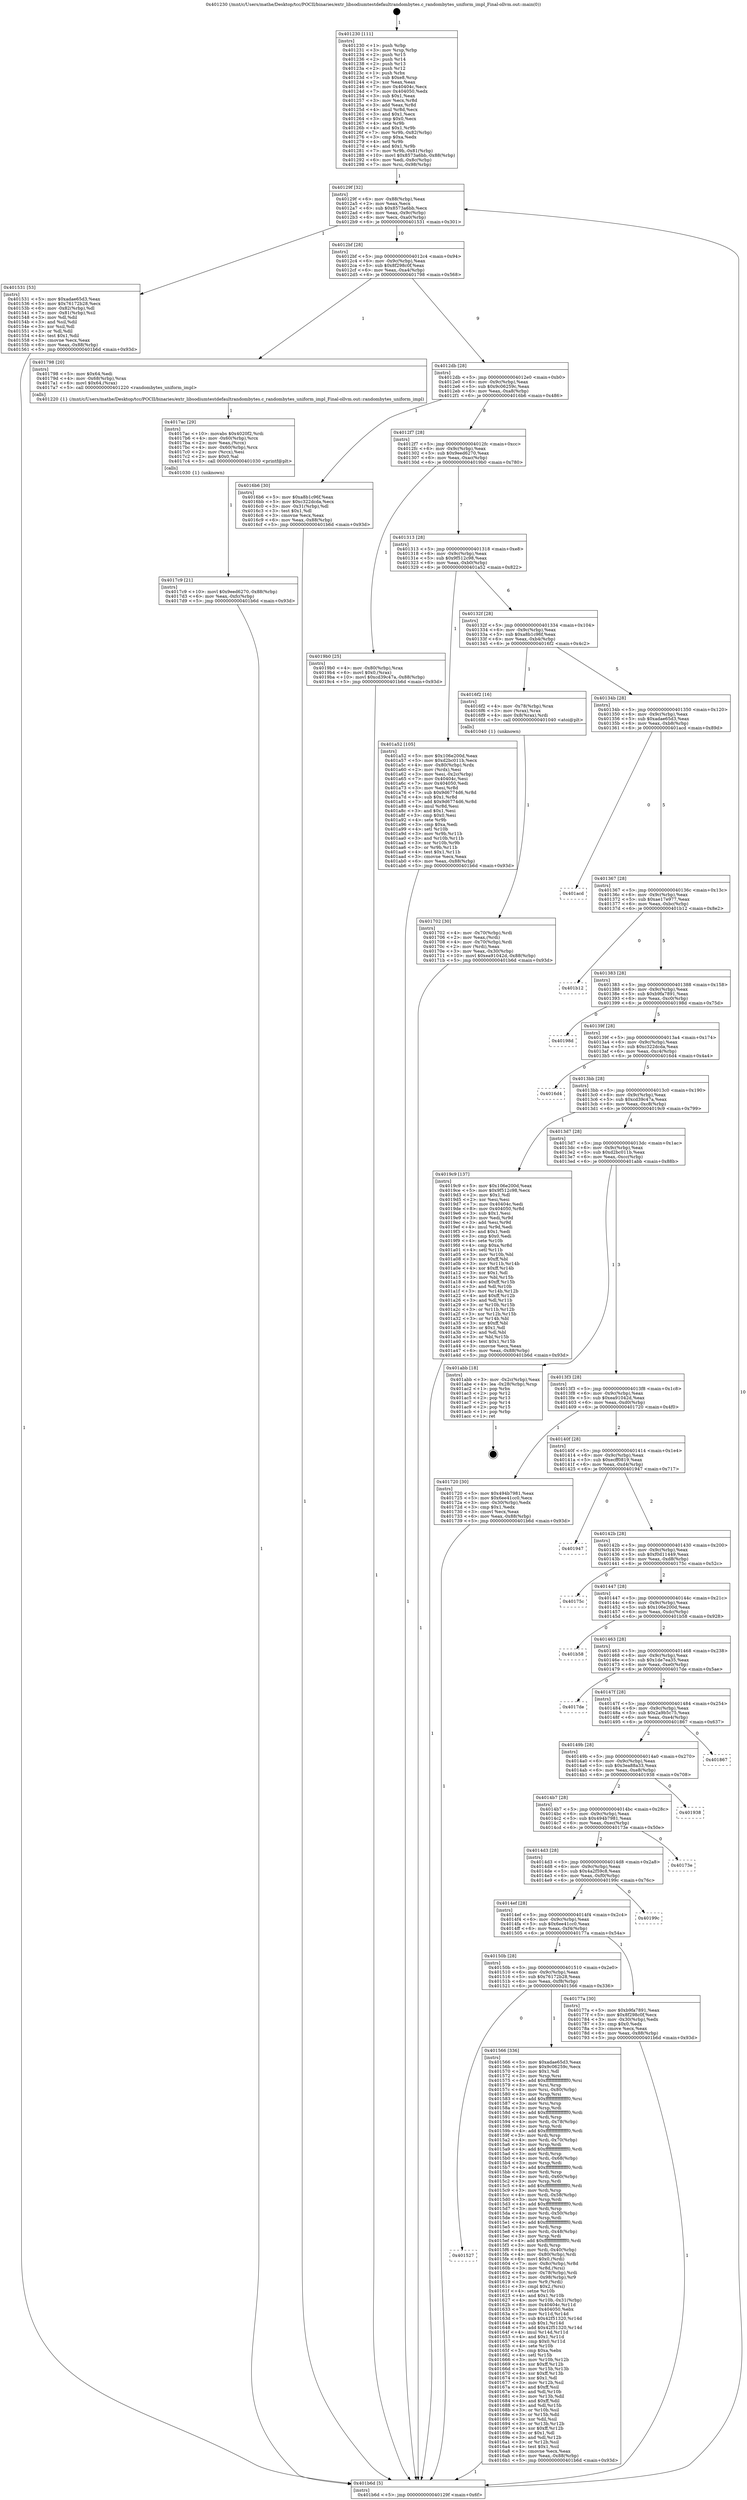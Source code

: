 digraph "0x401230" {
  label = "0x401230 (/mnt/c/Users/mathe/Desktop/tcc/POCII/binaries/extr_libsodiumtestdefaultrandombytes.c_randombytes_uniform_impl_Final-ollvm.out::main(0))"
  labelloc = "t"
  node[shape=record]

  Entry [label="",width=0.3,height=0.3,shape=circle,fillcolor=black,style=filled]
  "0x40129f" [label="{
     0x40129f [32]\l
     | [instrs]\l
     &nbsp;&nbsp;0x40129f \<+6\>: mov -0x88(%rbp),%eax\l
     &nbsp;&nbsp;0x4012a5 \<+2\>: mov %eax,%ecx\l
     &nbsp;&nbsp;0x4012a7 \<+6\>: sub $0x8573a6bb,%ecx\l
     &nbsp;&nbsp;0x4012ad \<+6\>: mov %eax,-0x9c(%rbp)\l
     &nbsp;&nbsp;0x4012b3 \<+6\>: mov %ecx,-0xa0(%rbp)\l
     &nbsp;&nbsp;0x4012b9 \<+6\>: je 0000000000401531 \<main+0x301\>\l
  }"]
  "0x401531" [label="{
     0x401531 [53]\l
     | [instrs]\l
     &nbsp;&nbsp;0x401531 \<+5\>: mov $0xadae65d3,%eax\l
     &nbsp;&nbsp;0x401536 \<+5\>: mov $0x76172b28,%ecx\l
     &nbsp;&nbsp;0x40153b \<+6\>: mov -0x82(%rbp),%dl\l
     &nbsp;&nbsp;0x401541 \<+7\>: mov -0x81(%rbp),%sil\l
     &nbsp;&nbsp;0x401548 \<+3\>: mov %dl,%dil\l
     &nbsp;&nbsp;0x40154b \<+3\>: and %sil,%dil\l
     &nbsp;&nbsp;0x40154e \<+3\>: xor %sil,%dl\l
     &nbsp;&nbsp;0x401551 \<+3\>: or %dl,%dil\l
     &nbsp;&nbsp;0x401554 \<+4\>: test $0x1,%dil\l
     &nbsp;&nbsp;0x401558 \<+3\>: cmovne %ecx,%eax\l
     &nbsp;&nbsp;0x40155b \<+6\>: mov %eax,-0x88(%rbp)\l
     &nbsp;&nbsp;0x401561 \<+5\>: jmp 0000000000401b6d \<main+0x93d\>\l
  }"]
  "0x4012bf" [label="{
     0x4012bf [28]\l
     | [instrs]\l
     &nbsp;&nbsp;0x4012bf \<+5\>: jmp 00000000004012c4 \<main+0x94\>\l
     &nbsp;&nbsp;0x4012c4 \<+6\>: mov -0x9c(%rbp),%eax\l
     &nbsp;&nbsp;0x4012ca \<+5\>: sub $0x8f298c0f,%eax\l
     &nbsp;&nbsp;0x4012cf \<+6\>: mov %eax,-0xa4(%rbp)\l
     &nbsp;&nbsp;0x4012d5 \<+6\>: je 0000000000401798 \<main+0x568\>\l
  }"]
  "0x401b6d" [label="{
     0x401b6d [5]\l
     | [instrs]\l
     &nbsp;&nbsp;0x401b6d \<+5\>: jmp 000000000040129f \<main+0x6f\>\l
  }"]
  "0x401230" [label="{
     0x401230 [111]\l
     | [instrs]\l
     &nbsp;&nbsp;0x401230 \<+1\>: push %rbp\l
     &nbsp;&nbsp;0x401231 \<+3\>: mov %rsp,%rbp\l
     &nbsp;&nbsp;0x401234 \<+2\>: push %r15\l
     &nbsp;&nbsp;0x401236 \<+2\>: push %r14\l
     &nbsp;&nbsp;0x401238 \<+2\>: push %r13\l
     &nbsp;&nbsp;0x40123a \<+2\>: push %r12\l
     &nbsp;&nbsp;0x40123c \<+1\>: push %rbx\l
     &nbsp;&nbsp;0x40123d \<+7\>: sub $0xe8,%rsp\l
     &nbsp;&nbsp;0x401244 \<+2\>: xor %eax,%eax\l
     &nbsp;&nbsp;0x401246 \<+7\>: mov 0x40404c,%ecx\l
     &nbsp;&nbsp;0x40124d \<+7\>: mov 0x404050,%edx\l
     &nbsp;&nbsp;0x401254 \<+3\>: sub $0x1,%eax\l
     &nbsp;&nbsp;0x401257 \<+3\>: mov %ecx,%r8d\l
     &nbsp;&nbsp;0x40125a \<+3\>: add %eax,%r8d\l
     &nbsp;&nbsp;0x40125d \<+4\>: imul %r8d,%ecx\l
     &nbsp;&nbsp;0x401261 \<+3\>: and $0x1,%ecx\l
     &nbsp;&nbsp;0x401264 \<+3\>: cmp $0x0,%ecx\l
     &nbsp;&nbsp;0x401267 \<+4\>: sete %r9b\l
     &nbsp;&nbsp;0x40126b \<+4\>: and $0x1,%r9b\l
     &nbsp;&nbsp;0x40126f \<+7\>: mov %r9b,-0x82(%rbp)\l
     &nbsp;&nbsp;0x401276 \<+3\>: cmp $0xa,%edx\l
     &nbsp;&nbsp;0x401279 \<+4\>: setl %r9b\l
     &nbsp;&nbsp;0x40127d \<+4\>: and $0x1,%r9b\l
     &nbsp;&nbsp;0x401281 \<+7\>: mov %r9b,-0x81(%rbp)\l
     &nbsp;&nbsp;0x401288 \<+10\>: movl $0x8573a6bb,-0x88(%rbp)\l
     &nbsp;&nbsp;0x401292 \<+6\>: mov %edi,-0x8c(%rbp)\l
     &nbsp;&nbsp;0x401298 \<+7\>: mov %rsi,-0x98(%rbp)\l
  }"]
  Exit [label="",width=0.3,height=0.3,shape=circle,fillcolor=black,style=filled,peripheries=2]
  "0x401798" [label="{
     0x401798 [20]\l
     | [instrs]\l
     &nbsp;&nbsp;0x401798 \<+5\>: mov $0x64,%edi\l
     &nbsp;&nbsp;0x40179d \<+4\>: mov -0x68(%rbp),%rax\l
     &nbsp;&nbsp;0x4017a1 \<+6\>: movl $0x64,(%rax)\l
     &nbsp;&nbsp;0x4017a7 \<+5\>: call 0000000000401220 \<randombytes_uniform_impl\>\l
     | [calls]\l
     &nbsp;&nbsp;0x401220 \{1\} (/mnt/c/Users/mathe/Desktop/tcc/POCII/binaries/extr_libsodiumtestdefaultrandombytes.c_randombytes_uniform_impl_Final-ollvm.out::randombytes_uniform_impl)\l
  }"]
  "0x4012db" [label="{
     0x4012db [28]\l
     | [instrs]\l
     &nbsp;&nbsp;0x4012db \<+5\>: jmp 00000000004012e0 \<main+0xb0\>\l
     &nbsp;&nbsp;0x4012e0 \<+6\>: mov -0x9c(%rbp),%eax\l
     &nbsp;&nbsp;0x4012e6 \<+5\>: sub $0x9c06259c,%eax\l
     &nbsp;&nbsp;0x4012eb \<+6\>: mov %eax,-0xa8(%rbp)\l
     &nbsp;&nbsp;0x4012f1 \<+6\>: je 00000000004016b6 \<main+0x486\>\l
  }"]
  "0x4017c9" [label="{
     0x4017c9 [21]\l
     | [instrs]\l
     &nbsp;&nbsp;0x4017c9 \<+10\>: movl $0x9eed6270,-0x88(%rbp)\l
     &nbsp;&nbsp;0x4017d3 \<+6\>: mov %eax,-0xfc(%rbp)\l
     &nbsp;&nbsp;0x4017d9 \<+5\>: jmp 0000000000401b6d \<main+0x93d\>\l
  }"]
  "0x4016b6" [label="{
     0x4016b6 [30]\l
     | [instrs]\l
     &nbsp;&nbsp;0x4016b6 \<+5\>: mov $0xa8b1c96f,%eax\l
     &nbsp;&nbsp;0x4016bb \<+5\>: mov $0xc322dcda,%ecx\l
     &nbsp;&nbsp;0x4016c0 \<+3\>: mov -0x31(%rbp),%dl\l
     &nbsp;&nbsp;0x4016c3 \<+3\>: test $0x1,%dl\l
     &nbsp;&nbsp;0x4016c6 \<+3\>: cmovne %ecx,%eax\l
     &nbsp;&nbsp;0x4016c9 \<+6\>: mov %eax,-0x88(%rbp)\l
     &nbsp;&nbsp;0x4016cf \<+5\>: jmp 0000000000401b6d \<main+0x93d\>\l
  }"]
  "0x4012f7" [label="{
     0x4012f7 [28]\l
     | [instrs]\l
     &nbsp;&nbsp;0x4012f7 \<+5\>: jmp 00000000004012fc \<main+0xcc\>\l
     &nbsp;&nbsp;0x4012fc \<+6\>: mov -0x9c(%rbp),%eax\l
     &nbsp;&nbsp;0x401302 \<+5\>: sub $0x9eed6270,%eax\l
     &nbsp;&nbsp;0x401307 \<+6\>: mov %eax,-0xac(%rbp)\l
     &nbsp;&nbsp;0x40130d \<+6\>: je 00000000004019b0 \<main+0x780\>\l
  }"]
  "0x4017ac" [label="{
     0x4017ac [29]\l
     | [instrs]\l
     &nbsp;&nbsp;0x4017ac \<+10\>: movabs $0x4020f2,%rdi\l
     &nbsp;&nbsp;0x4017b6 \<+4\>: mov -0x60(%rbp),%rcx\l
     &nbsp;&nbsp;0x4017ba \<+2\>: mov %eax,(%rcx)\l
     &nbsp;&nbsp;0x4017bc \<+4\>: mov -0x60(%rbp),%rcx\l
     &nbsp;&nbsp;0x4017c0 \<+2\>: mov (%rcx),%esi\l
     &nbsp;&nbsp;0x4017c2 \<+2\>: mov $0x0,%al\l
     &nbsp;&nbsp;0x4017c4 \<+5\>: call 0000000000401030 \<printf@plt\>\l
     | [calls]\l
     &nbsp;&nbsp;0x401030 \{1\} (unknown)\l
  }"]
  "0x4019b0" [label="{
     0x4019b0 [25]\l
     | [instrs]\l
     &nbsp;&nbsp;0x4019b0 \<+4\>: mov -0x80(%rbp),%rax\l
     &nbsp;&nbsp;0x4019b4 \<+6\>: movl $0x0,(%rax)\l
     &nbsp;&nbsp;0x4019ba \<+10\>: movl $0xcd39c47a,-0x88(%rbp)\l
     &nbsp;&nbsp;0x4019c4 \<+5\>: jmp 0000000000401b6d \<main+0x93d\>\l
  }"]
  "0x401313" [label="{
     0x401313 [28]\l
     | [instrs]\l
     &nbsp;&nbsp;0x401313 \<+5\>: jmp 0000000000401318 \<main+0xe8\>\l
     &nbsp;&nbsp;0x401318 \<+6\>: mov -0x9c(%rbp),%eax\l
     &nbsp;&nbsp;0x40131e \<+5\>: sub $0x9f512c98,%eax\l
     &nbsp;&nbsp;0x401323 \<+6\>: mov %eax,-0xb0(%rbp)\l
     &nbsp;&nbsp;0x401329 \<+6\>: je 0000000000401a52 \<main+0x822\>\l
  }"]
  "0x401702" [label="{
     0x401702 [30]\l
     | [instrs]\l
     &nbsp;&nbsp;0x401702 \<+4\>: mov -0x70(%rbp),%rdi\l
     &nbsp;&nbsp;0x401706 \<+2\>: mov %eax,(%rdi)\l
     &nbsp;&nbsp;0x401708 \<+4\>: mov -0x70(%rbp),%rdi\l
     &nbsp;&nbsp;0x40170c \<+2\>: mov (%rdi),%eax\l
     &nbsp;&nbsp;0x40170e \<+3\>: mov %eax,-0x30(%rbp)\l
     &nbsp;&nbsp;0x401711 \<+10\>: movl $0xea91042d,-0x88(%rbp)\l
     &nbsp;&nbsp;0x40171b \<+5\>: jmp 0000000000401b6d \<main+0x93d\>\l
  }"]
  "0x401a52" [label="{
     0x401a52 [105]\l
     | [instrs]\l
     &nbsp;&nbsp;0x401a52 \<+5\>: mov $0x106e200d,%eax\l
     &nbsp;&nbsp;0x401a57 \<+5\>: mov $0xd2bc011b,%ecx\l
     &nbsp;&nbsp;0x401a5c \<+4\>: mov -0x80(%rbp),%rdx\l
     &nbsp;&nbsp;0x401a60 \<+2\>: mov (%rdx),%esi\l
     &nbsp;&nbsp;0x401a62 \<+3\>: mov %esi,-0x2c(%rbp)\l
     &nbsp;&nbsp;0x401a65 \<+7\>: mov 0x40404c,%esi\l
     &nbsp;&nbsp;0x401a6c \<+7\>: mov 0x404050,%edi\l
     &nbsp;&nbsp;0x401a73 \<+3\>: mov %esi,%r8d\l
     &nbsp;&nbsp;0x401a76 \<+7\>: sub $0x9d6774d6,%r8d\l
     &nbsp;&nbsp;0x401a7d \<+4\>: sub $0x1,%r8d\l
     &nbsp;&nbsp;0x401a81 \<+7\>: add $0x9d6774d6,%r8d\l
     &nbsp;&nbsp;0x401a88 \<+4\>: imul %r8d,%esi\l
     &nbsp;&nbsp;0x401a8c \<+3\>: and $0x1,%esi\l
     &nbsp;&nbsp;0x401a8f \<+3\>: cmp $0x0,%esi\l
     &nbsp;&nbsp;0x401a92 \<+4\>: sete %r9b\l
     &nbsp;&nbsp;0x401a96 \<+3\>: cmp $0xa,%edi\l
     &nbsp;&nbsp;0x401a99 \<+4\>: setl %r10b\l
     &nbsp;&nbsp;0x401a9d \<+3\>: mov %r9b,%r11b\l
     &nbsp;&nbsp;0x401aa0 \<+3\>: and %r10b,%r11b\l
     &nbsp;&nbsp;0x401aa3 \<+3\>: xor %r10b,%r9b\l
     &nbsp;&nbsp;0x401aa6 \<+3\>: or %r9b,%r11b\l
     &nbsp;&nbsp;0x401aa9 \<+4\>: test $0x1,%r11b\l
     &nbsp;&nbsp;0x401aad \<+3\>: cmovne %ecx,%eax\l
     &nbsp;&nbsp;0x401ab0 \<+6\>: mov %eax,-0x88(%rbp)\l
     &nbsp;&nbsp;0x401ab6 \<+5\>: jmp 0000000000401b6d \<main+0x93d\>\l
  }"]
  "0x40132f" [label="{
     0x40132f [28]\l
     | [instrs]\l
     &nbsp;&nbsp;0x40132f \<+5\>: jmp 0000000000401334 \<main+0x104\>\l
     &nbsp;&nbsp;0x401334 \<+6\>: mov -0x9c(%rbp),%eax\l
     &nbsp;&nbsp;0x40133a \<+5\>: sub $0xa8b1c96f,%eax\l
     &nbsp;&nbsp;0x40133f \<+6\>: mov %eax,-0xb4(%rbp)\l
     &nbsp;&nbsp;0x401345 \<+6\>: je 00000000004016f2 \<main+0x4c2\>\l
  }"]
  "0x401527" [label="{
     0x401527\l
  }", style=dashed]
  "0x4016f2" [label="{
     0x4016f2 [16]\l
     | [instrs]\l
     &nbsp;&nbsp;0x4016f2 \<+4\>: mov -0x78(%rbp),%rax\l
     &nbsp;&nbsp;0x4016f6 \<+3\>: mov (%rax),%rax\l
     &nbsp;&nbsp;0x4016f9 \<+4\>: mov 0x8(%rax),%rdi\l
     &nbsp;&nbsp;0x4016fd \<+5\>: call 0000000000401040 \<atoi@plt\>\l
     | [calls]\l
     &nbsp;&nbsp;0x401040 \{1\} (unknown)\l
  }"]
  "0x40134b" [label="{
     0x40134b [28]\l
     | [instrs]\l
     &nbsp;&nbsp;0x40134b \<+5\>: jmp 0000000000401350 \<main+0x120\>\l
     &nbsp;&nbsp;0x401350 \<+6\>: mov -0x9c(%rbp),%eax\l
     &nbsp;&nbsp;0x401356 \<+5\>: sub $0xadae65d3,%eax\l
     &nbsp;&nbsp;0x40135b \<+6\>: mov %eax,-0xb8(%rbp)\l
     &nbsp;&nbsp;0x401361 \<+6\>: je 0000000000401acd \<main+0x89d\>\l
  }"]
  "0x401566" [label="{
     0x401566 [336]\l
     | [instrs]\l
     &nbsp;&nbsp;0x401566 \<+5\>: mov $0xadae65d3,%eax\l
     &nbsp;&nbsp;0x40156b \<+5\>: mov $0x9c06259c,%ecx\l
     &nbsp;&nbsp;0x401570 \<+2\>: mov $0x1,%dl\l
     &nbsp;&nbsp;0x401572 \<+3\>: mov %rsp,%rsi\l
     &nbsp;&nbsp;0x401575 \<+4\>: add $0xfffffffffffffff0,%rsi\l
     &nbsp;&nbsp;0x401579 \<+3\>: mov %rsi,%rsp\l
     &nbsp;&nbsp;0x40157c \<+4\>: mov %rsi,-0x80(%rbp)\l
     &nbsp;&nbsp;0x401580 \<+3\>: mov %rsp,%rsi\l
     &nbsp;&nbsp;0x401583 \<+4\>: add $0xfffffffffffffff0,%rsi\l
     &nbsp;&nbsp;0x401587 \<+3\>: mov %rsi,%rsp\l
     &nbsp;&nbsp;0x40158a \<+3\>: mov %rsp,%rdi\l
     &nbsp;&nbsp;0x40158d \<+4\>: add $0xfffffffffffffff0,%rdi\l
     &nbsp;&nbsp;0x401591 \<+3\>: mov %rdi,%rsp\l
     &nbsp;&nbsp;0x401594 \<+4\>: mov %rdi,-0x78(%rbp)\l
     &nbsp;&nbsp;0x401598 \<+3\>: mov %rsp,%rdi\l
     &nbsp;&nbsp;0x40159b \<+4\>: add $0xfffffffffffffff0,%rdi\l
     &nbsp;&nbsp;0x40159f \<+3\>: mov %rdi,%rsp\l
     &nbsp;&nbsp;0x4015a2 \<+4\>: mov %rdi,-0x70(%rbp)\l
     &nbsp;&nbsp;0x4015a6 \<+3\>: mov %rsp,%rdi\l
     &nbsp;&nbsp;0x4015a9 \<+4\>: add $0xfffffffffffffff0,%rdi\l
     &nbsp;&nbsp;0x4015ad \<+3\>: mov %rdi,%rsp\l
     &nbsp;&nbsp;0x4015b0 \<+4\>: mov %rdi,-0x68(%rbp)\l
     &nbsp;&nbsp;0x4015b4 \<+3\>: mov %rsp,%rdi\l
     &nbsp;&nbsp;0x4015b7 \<+4\>: add $0xfffffffffffffff0,%rdi\l
     &nbsp;&nbsp;0x4015bb \<+3\>: mov %rdi,%rsp\l
     &nbsp;&nbsp;0x4015be \<+4\>: mov %rdi,-0x60(%rbp)\l
     &nbsp;&nbsp;0x4015c2 \<+3\>: mov %rsp,%rdi\l
     &nbsp;&nbsp;0x4015c5 \<+4\>: add $0xfffffffffffffff0,%rdi\l
     &nbsp;&nbsp;0x4015c9 \<+3\>: mov %rdi,%rsp\l
     &nbsp;&nbsp;0x4015cc \<+4\>: mov %rdi,-0x58(%rbp)\l
     &nbsp;&nbsp;0x4015d0 \<+3\>: mov %rsp,%rdi\l
     &nbsp;&nbsp;0x4015d3 \<+4\>: add $0xfffffffffffffff0,%rdi\l
     &nbsp;&nbsp;0x4015d7 \<+3\>: mov %rdi,%rsp\l
     &nbsp;&nbsp;0x4015da \<+4\>: mov %rdi,-0x50(%rbp)\l
     &nbsp;&nbsp;0x4015de \<+3\>: mov %rsp,%rdi\l
     &nbsp;&nbsp;0x4015e1 \<+4\>: add $0xfffffffffffffff0,%rdi\l
     &nbsp;&nbsp;0x4015e5 \<+3\>: mov %rdi,%rsp\l
     &nbsp;&nbsp;0x4015e8 \<+4\>: mov %rdi,-0x48(%rbp)\l
     &nbsp;&nbsp;0x4015ec \<+3\>: mov %rsp,%rdi\l
     &nbsp;&nbsp;0x4015ef \<+4\>: add $0xfffffffffffffff0,%rdi\l
     &nbsp;&nbsp;0x4015f3 \<+3\>: mov %rdi,%rsp\l
     &nbsp;&nbsp;0x4015f6 \<+4\>: mov %rdi,-0x40(%rbp)\l
     &nbsp;&nbsp;0x4015fa \<+4\>: mov -0x80(%rbp),%rdi\l
     &nbsp;&nbsp;0x4015fe \<+6\>: movl $0x0,(%rdi)\l
     &nbsp;&nbsp;0x401604 \<+7\>: mov -0x8c(%rbp),%r8d\l
     &nbsp;&nbsp;0x40160b \<+3\>: mov %r8d,(%rsi)\l
     &nbsp;&nbsp;0x40160e \<+4\>: mov -0x78(%rbp),%rdi\l
     &nbsp;&nbsp;0x401612 \<+7\>: mov -0x98(%rbp),%r9\l
     &nbsp;&nbsp;0x401619 \<+3\>: mov %r9,(%rdi)\l
     &nbsp;&nbsp;0x40161c \<+3\>: cmpl $0x2,(%rsi)\l
     &nbsp;&nbsp;0x40161f \<+4\>: setne %r10b\l
     &nbsp;&nbsp;0x401623 \<+4\>: and $0x1,%r10b\l
     &nbsp;&nbsp;0x401627 \<+4\>: mov %r10b,-0x31(%rbp)\l
     &nbsp;&nbsp;0x40162b \<+8\>: mov 0x40404c,%r11d\l
     &nbsp;&nbsp;0x401633 \<+7\>: mov 0x404050,%ebx\l
     &nbsp;&nbsp;0x40163a \<+3\>: mov %r11d,%r14d\l
     &nbsp;&nbsp;0x40163d \<+7\>: sub $0x42f51320,%r14d\l
     &nbsp;&nbsp;0x401644 \<+4\>: sub $0x1,%r14d\l
     &nbsp;&nbsp;0x401648 \<+7\>: add $0x42f51320,%r14d\l
     &nbsp;&nbsp;0x40164f \<+4\>: imul %r14d,%r11d\l
     &nbsp;&nbsp;0x401653 \<+4\>: and $0x1,%r11d\l
     &nbsp;&nbsp;0x401657 \<+4\>: cmp $0x0,%r11d\l
     &nbsp;&nbsp;0x40165b \<+4\>: sete %r10b\l
     &nbsp;&nbsp;0x40165f \<+3\>: cmp $0xa,%ebx\l
     &nbsp;&nbsp;0x401662 \<+4\>: setl %r15b\l
     &nbsp;&nbsp;0x401666 \<+3\>: mov %r10b,%r12b\l
     &nbsp;&nbsp;0x401669 \<+4\>: xor $0xff,%r12b\l
     &nbsp;&nbsp;0x40166d \<+3\>: mov %r15b,%r13b\l
     &nbsp;&nbsp;0x401670 \<+4\>: xor $0xff,%r13b\l
     &nbsp;&nbsp;0x401674 \<+3\>: xor $0x1,%dl\l
     &nbsp;&nbsp;0x401677 \<+3\>: mov %r12b,%sil\l
     &nbsp;&nbsp;0x40167a \<+4\>: and $0xff,%sil\l
     &nbsp;&nbsp;0x40167e \<+3\>: and %dl,%r10b\l
     &nbsp;&nbsp;0x401681 \<+3\>: mov %r13b,%dil\l
     &nbsp;&nbsp;0x401684 \<+4\>: and $0xff,%dil\l
     &nbsp;&nbsp;0x401688 \<+3\>: and %dl,%r15b\l
     &nbsp;&nbsp;0x40168b \<+3\>: or %r10b,%sil\l
     &nbsp;&nbsp;0x40168e \<+3\>: or %r15b,%dil\l
     &nbsp;&nbsp;0x401691 \<+3\>: xor %dil,%sil\l
     &nbsp;&nbsp;0x401694 \<+3\>: or %r13b,%r12b\l
     &nbsp;&nbsp;0x401697 \<+4\>: xor $0xff,%r12b\l
     &nbsp;&nbsp;0x40169b \<+3\>: or $0x1,%dl\l
     &nbsp;&nbsp;0x40169e \<+3\>: and %dl,%r12b\l
     &nbsp;&nbsp;0x4016a1 \<+3\>: or %r12b,%sil\l
     &nbsp;&nbsp;0x4016a4 \<+4\>: test $0x1,%sil\l
     &nbsp;&nbsp;0x4016a8 \<+3\>: cmovne %ecx,%eax\l
     &nbsp;&nbsp;0x4016ab \<+6\>: mov %eax,-0x88(%rbp)\l
     &nbsp;&nbsp;0x4016b1 \<+5\>: jmp 0000000000401b6d \<main+0x93d\>\l
  }"]
  "0x401acd" [label="{
     0x401acd\l
  }", style=dashed]
  "0x401367" [label="{
     0x401367 [28]\l
     | [instrs]\l
     &nbsp;&nbsp;0x401367 \<+5\>: jmp 000000000040136c \<main+0x13c\>\l
     &nbsp;&nbsp;0x40136c \<+6\>: mov -0x9c(%rbp),%eax\l
     &nbsp;&nbsp;0x401372 \<+5\>: sub $0xae17e977,%eax\l
     &nbsp;&nbsp;0x401377 \<+6\>: mov %eax,-0xbc(%rbp)\l
     &nbsp;&nbsp;0x40137d \<+6\>: je 0000000000401b12 \<main+0x8e2\>\l
  }"]
  "0x40150b" [label="{
     0x40150b [28]\l
     | [instrs]\l
     &nbsp;&nbsp;0x40150b \<+5\>: jmp 0000000000401510 \<main+0x2e0\>\l
     &nbsp;&nbsp;0x401510 \<+6\>: mov -0x9c(%rbp),%eax\l
     &nbsp;&nbsp;0x401516 \<+5\>: sub $0x76172b28,%eax\l
     &nbsp;&nbsp;0x40151b \<+6\>: mov %eax,-0xf8(%rbp)\l
     &nbsp;&nbsp;0x401521 \<+6\>: je 0000000000401566 \<main+0x336\>\l
  }"]
  "0x401b12" [label="{
     0x401b12\l
  }", style=dashed]
  "0x401383" [label="{
     0x401383 [28]\l
     | [instrs]\l
     &nbsp;&nbsp;0x401383 \<+5\>: jmp 0000000000401388 \<main+0x158\>\l
     &nbsp;&nbsp;0x401388 \<+6\>: mov -0x9c(%rbp),%eax\l
     &nbsp;&nbsp;0x40138e \<+5\>: sub $0xb9fa7891,%eax\l
     &nbsp;&nbsp;0x401393 \<+6\>: mov %eax,-0xc0(%rbp)\l
     &nbsp;&nbsp;0x401399 \<+6\>: je 000000000040198d \<main+0x75d\>\l
  }"]
  "0x40177a" [label="{
     0x40177a [30]\l
     | [instrs]\l
     &nbsp;&nbsp;0x40177a \<+5\>: mov $0xb9fa7891,%eax\l
     &nbsp;&nbsp;0x40177f \<+5\>: mov $0x8f298c0f,%ecx\l
     &nbsp;&nbsp;0x401784 \<+3\>: mov -0x30(%rbp),%edx\l
     &nbsp;&nbsp;0x401787 \<+3\>: cmp $0x0,%edx\l
     &nbsp;&nbsp;0x40178a \<+3\>: cmove %ecx,%eax\l
     &nbsp;&nbsp;0x40178d \<+6\>: mov %eax,-0x88(%rbp)\l
     &nbsp;&nbsp;0x401793 \<+5\>: jmp 0000000000401b6d \<main+0x93d\>\l
  }"]
  "0x40198d" [label="{
     0x40198d\l
  }", style=dashed]
  "0x40139f" [label="{
     0x40139f [28]\l
     | [instrs]\l
     &nbsp;&nbsp;0x40139f \<+5\>: jmp 00000000004013a4 \<main+0x174\>\l
     &nbsp;&nbsp;0x4013a4 \<+6\>: mov -0x9c(%rbp),%eax\l
     &nbsp;&nbsp;0x4013aa \<+5\>: sub $0xc322dcda,%eax\l
     &nbsp;&nbsp;0x4013af \<+6\>: mov %eax,-0xc4(%rbp)\l
     &nbsp;&nbsp;0x4013b5 \<+6\>: je 00000000004016d4 \<main+0x4a4\>\l
  }"]
  "0x4014ef" [label="{
     0x4014ef [28]\l
     | [instrs]\l
     &nbsp;&nbsp;0x4014ef \<+5\>: jmp 00000000004014f4 \<main+0x2c4\>\l
     &nbsp;&nbsp;0x4014f4 \<+6\>: mov -0x9c(%rbp),%eax\l
     &nbsp;&nbsp;0x4014fa \<+5\>: sub $0x6ee41cc0,%eax\l
     &nbsp;&nbsp;0x4014ff \<+6\>: mov %eax,-0xf4(%rbp)\l
     &nbsp;&nbsp;0x401505 \<+6\>: je 000000000040177a \<main+0x54a\>\l
  }"]
  "0x4016d4" [label="{
     0x4016d4\l
  }", style=dashed]
  "0x4013bb" [label="{
     0x4013bb [28]\l
     | [instrs]\l
     &nbsp;&nbsp;0x4013bb \<+5\>: jmp 00000000004013c0 \<main+0x190\>\l
     &nbsp;&nbsp;0x4013c0 \<+6\>: mov -0x9c(%rbp),%eax\l
     &nbsp;&nbsp;0x4013c6 \<+5\>: sub $0xcd39c47a,%eax\l
     &nbsp;&nbsp;0x4013cb \<+6\>: mov %eax,-0xc8(%rbp)\l
     &nbsp;&nbsp;0x4013d1 \<+6\>: je 00000000004019c9 \<main+0x799\>\l
  }"]
  "0x40199c" [label="{
     0x40199c\l
  }", style=dashed]
  "0x4019c9" [label="{
     0x4019c9 [137]\l
     | [instrs]\l
     &nbsp;&nbsp;0x4019c9 \<+5\>: mov $0x106e200d,%eax\l
     &nbsp;&nbsp;0x4019ce \<+5\>: mov $0x9f512c98,%ecx\l
     &nbsp;&nbsp;0x4019d3 \<+2\>: mov $0x1,%dl\l
     &nbsp;&nbsp;0x4019d5 \<+2\>: xor %esi,%esi\l
     &nbsp;&nbsp;0x4019d7 \<+7\>: mov 0x40404c,%edi\l
     &nbsp;&nbsp;0x4019de \<+8\>: mov 0x404050,%r8d\l
     &nbsp;&nbsp;0x4019e6 \<+3\>: sub $0x1,%esi\l
     &nbsp;&nbsp;0x4019e9 \<+3\>: mov %edi,%r9d\l
     &nbsp;&nbsp;0x4019ec \<+3\>: add %esi,%r9d\l
     &nbsp;&nbsp;0x4019ef \<+4\>: imul %r9d,%edi\l
     &nbsp;&nbsp;0x4019f3 \<+3\>: and $0x1,%edi\l
     &nbsp;&nbsp;0x4019f6 \<+3\>: cmp $0x0,%edi\l
     &nbsp;&nbsp;0x4019f9 \<+4\>: sete %r10b\l
     &nbsp;&nbsp;0x4019fd \<+4\>: cmp $0xa,%r8d\l
     &nbsp;&nbsp;0x401a01 \<+4\>: setl %r11b\l
     &nbsp;&nbsp;0x401a05 \<+3\>: mov %r10b,%bl\l
     &nbsp;&nbsp;0x401a08 \<+3\>: xor $0xff,%bl\l
     &nbsp;&nbsp;0x401a0b \<+3\>: mov %r11b,%r14b\l
     &nbsp;&nbsp;0x401a0e \<+4\>: xor $0xff,%r14b\l
     &nbsp;&nbsp;0x401a12 \<+3\>: xor $0x1,%dl\l
     &nbsp;&nbsp;0x401a15 \<+3\>: mov %bl,%r15b\l
     &nbsp;&nbsp;0x401a18 \<+4\>: and $0xff,%r15b\l
     &nbsp;&nbsp;0x401a1c \<+3\>: and %dl,%r10b\l
     &nbsp;&nbsp;0x401a1f \<+3\>: mov %r14b,%r12b\l
     &nbsp;&nbsp;0x401a22 \<+4\>: and $0xff,%r12b\l
     &nbsp;&nbsp;0x401a26 \<+3\>: and %dl,%r11b\l
     &nbsp;&nbsp;0x401a29 \<+3\>: or %r10b,%r15b\l
     &nbsp;&nbsp;0x401a2c \<+3\>: or %r11b,%r12b\l
     &nbsp;&nbsp;0x401a2f \<+3\>: xor %r12b,%r15b\l
     &nbsp;&nbsp;0x401a32 \<+3\>: or %r14b,%bl\l
     &nbsp;&nbsp;0x401a35 \<+3\>: xor $0xff,%bl\l
     &nbsp;&nbsp;0x401a38 \<+3\>: or $0x1,%dl\l
     &nbsp;&nbsp;0x401a3b \<+2\>: and %dl,%bl\l
     &nbsp;&nbsp;0x401a3d \<+3\>: or %bl,%r15b\l
     &nbsp;&nbsp;0x401a40 \<+4\>: test $0x1,%r15b\l
     &nbsp;&nbsp;0x401a44 \<+3\>: cmovne %ecx,%eax\l
     &nbsp;&nbsp;0x401a47 \<+6\>: mov %eax,-0x88(%rbp)\l
     &nbsp;&nbsp;0x401a4d \<+5\>: jmp 0000000000401b6d \<main+0x93d\>\l
  }"]
  "0x4013d7" [label="{
     0x4013d7 [28]\l
     | [instrs]\l
     &nbsp;&nbsp;0x4013d7 \<+5\>: jmp 00000000004013dc \<main+0x1ac\>\l
     &nbsp;&nbsp;0x4013dc \<+6\>: mov -0x9c(%rbp),%eax\l
     &nbsp;&nbsp;0x4013e2 \<+5\>: sub $0xd2bc011b,%eax\l
     &nbsp;&nbsp;0x4013e7 \<+6\>: mov %eax,-0xcc(%rbp)\l
     &nbsp;&nbsp;0x4013ed \<+6\>: je 0000000000401abb \<main+0x88b\>\l
  }"]
  "0x4014d3" [label="{
     0x4014d3 [28]\l
     | [instrs]\l
     &nbsp;&nbsp;0x4014d3 \<+5\>: jmp 00000000004014d8 \<main+0x2a8\>\l
     &nbsp;&nbsp;0x4014d8 \<+6\>: mov -0x9c(%rbp),%eax\l
     &nbsp;&nbsp;0x4014de \<+5\>: sub $0x4a2f59c8,%eax\l
     &nbsp;&nbsp;0x4014e3 \<+6\>: mov %eax,-0xf0(%rbp)\l
     &nbsp;&nbsp;0x4014e9 \<+6\>: je 000000000040199c \<main+0x76c\>\l
  }"]
  "0x401abb" [label="{
     0x401abb [18]\l
     | [instrs]\l
     &nbsp;&nbsp;0x401abb \<+3\>: mov -0x2c(%rbp),%eax\l
     &nbsp;&nbsp;0x401abe \<+4\>: lea -0x28(%rbp),%rsp\l
     &nbsp;&nbsp;0x401ac2 \<+1\>: pop %rbx\l
     &nbsp;&nbsp;0x401ac3 \<+2\>: pop %r12\l
     &nbsp;&nbsp;0x401ac5 \<+2\>: pop %r13\l
     &nbsp;&nbsp;0x401ac7 \<+2\>: pop %r14\l
     &nbsp;&nbsp;0x401ac9 \<+2\>: pop %r15\l
     &nbsp;&nbsp;0x401acb \<+1\>: pop %rbp\l
     &nbsp;&nbsp;0x401acc \<+1\>: ret\l
  }"]
  "0x4013f3" [label="{
     0x4013f3 [28]\l
     | [instrs]\l
     &nbsp;&nbsp;0x4013f3 \<+5\>: jmp 00000000004013f8 \<main+0x1c8\>\l
     &nbsp;&nbsp;0x4013f8 \<+6\>: mov -0x9c(%rbp),%eax\l
     &nbsp;&nbsp;0x4013fe \<+5\>: sub $0xea91042d,%eax\l
     &nbsp;&nbsp;0x401403 \<+6\>: mov %eax,-0xd0(%rbp)\l
     &nbsp;&nbsp;0x401409 \<+6\>: je 0000000000401720 \<main+0x4f0\>\l
  }"]
  "0x40173e" [label="{
     0x40173e\l
  }", style=dashed]
  "0x401720" [label="{
     0x401720 [30]\l
     | [instrs]\l
     &nbsp;&nbsp;0x401720 \<+5\>: mov $0x494b7981,%eax\l
     &nbsp;&nbsp;0x401725 \<+5\>: mov $0x6ee41cc0,%ecx\l
     &nbsp;&nbsp;0x40172a \<+3\>: mov -0x30(%rbp),%edx\l
     &nbsp;&nbsp;0x40172d \<+3\>: cmp $0x1,%edx\l
     &nbsp;&nbsp;0x401730 \<+3\>: cmovl %ecx,%eax\l
     &nbsp;&nbsp;0x401733 \<+6\>: mov %eax,-0x88(%rbp)\l
     &nbsp;&nbsp;0x401739 \<+5\>: jmp 0000000000401b6d \<main+0x93d\>\l
  }"]
  "0x40140f" [label="{
     0x40140f [28]\l
     | [instrs]\l
     &nbsp;&nbsp;0x40140f \<+5\>: jmp 0000000000401414 \<main+0x1e4\>\l
     &nbsp;&nbsp;0x401414 \<+6\>: mov -0x9c(%rbp),%eax\l
     &nbsp;&nbsp;0x40141a \<+5\>: sub $0xecff0819,%eax\l
     &nbsp;&nbsp;0x40141f \<+6\>: mov %eax,-0xd4(%rbp)\l
     &nbsp;&nbsp;0x401425 \<+6\>: je 0000000000401947 \<main+0x717\>\l
  }"]
  "0x4014b7" [label="{
     0x4014b7 [28]\l
     | [instrs]\l
     &nbsp;&nbsp;0x4014b7 \<+5\>: jmp 00000000004014bc \<main+0x28c\>\l
     &nbsp;&nbsp;0x4014bc \<+6\>: mov -0x9c(%rbp),%eax\l
     &nbsp;&nbsp;0x4014c2 \<+5\>: sub $0x494b7981,%eax\l
     &nbsp;&nbsp;0x4014c7 \<+6\>: mov %eax,-0xec(%rbp)\l
     &nbsp;&nbsp;0x4014cd \<+6\>: je 000000000040173e \<main+0x50e\>\l
  }"]
  "0x401947" [label="{
     0x401947\l
  }", style=dashed]
  "0x40142b" [label="{
     0x40142b [28]\l
     | [instrs]\l
     &nbsp;&nbsp;0x40142b \<+5\>: jmp 0000000000401430 \<main+0x200\>\l
     &nbsp;&nbsp;0x401430 \<+6\>: mov -0x9c(%rbp),%eax\l
     &nbsp;&nbsp;0x401436 \<+5\>: sub $0xf0d11449,%eax\l
     &nbsp;&nbsp;0x40143b \<+6\>: mov %eax,-0xd8(%rbp)\l
     &nbsp;&nbsp;0x401441 \<+6\>: je 000000000040175c \<main+0x52c\>\l
  }"]
  "0x401938" [label="{
     0x401938\l
  }", style=dashed]
  "0x40175c" [label="{
     0x40175c\l
  }", style=dashed]
  "0x401447" [label="{
     0x401447 [28]\l
     | [instrs]\l
     &nbsp;&nbsp;0x401447 \<+5\>: jmp 000000000040144c \<main+0x21c\>\l
     &nbsp;&nbsp;0x40144c \<+6\>: mov -0x9c(%rbp),%eax\l
     &nbsp;&nbsp;0x401452 \<+5\>: sub $0x106e200d,%eax\l
     &nbsp;&nbsp;0x401457 \<+6\>: mov %eax,-0xdc(%rbp)\l
     &nbsp;&nbsp;0x40145d \<+6\>: je 0000000000401b58 \<main+0x928\>\l
  }"]
  "0x40149b" [label="{
     0x40149b [28]\l
     | [instrs]\l
     &nbsp;&nbsp;0x40149b \<+5\>: jmp 00000000004014a0 \<main+0x270\>\l
     &nbsp;&nbsp;0x4014a0 \<+6\>: mov -0x9c(%rbp),%eax\l
     &nbsp;&nbsp;0x4014a6 \<+5\>: sub $0x3ea88a33,%eax\l
     &nbsp;&nbsp;0x4014ab \<+6\>: mov %eax,-0xe8(%rbp)\l
     &nbsp;&nbsp;0x4014b1 \<+6\>: je 0000000000401938 \<main+0x708\>\l
  }"]
  "0x401b58" [label="{
     0x401b58\l
  }", style=dashed]
  "0x401463" [label="{
     0x401463 [28]\l
     | [instrs]\l
     &nbsp;&nbsp;0x401463 \<+5\>: jmp 0000000000401468 \<main+0x238\>\l
     &nbsp;&nbsp;0x401468 \<+6\>: mov -0x9c(%rbp),%eax\l
     &nbsp;&nbsp;0x40146e \<+5\>: sub $0x1de7ea35,%eax\l
     &nbsp;&nbsp;0x401473 \<+6\>: mov %eax,-0xe0(%rbp)\l
     &nbsp;&nbsp;0x401479 \<+6\>: je 00000000004017de \<main+0x5ae\>\l
  }"]
  "0x401867" [label="{
     0x401867\l
  }", style=dashed]
  "0x4017de" [label="{
     0x4017de\l
  }", style=dashed]
  "0x40147f" [label="{
     0x40147f [28]\l
     | [instrs]\l
     &nbsp;&nbsp;0x40147f \<+5\>: jmp 0000000000401484 \<main+0x254\>\l
     &nbsp;&nbsp;0x401484 \<+6\>: mov -0x9c(%rbp),%eax\l
     &nbsp;&nbsp;0x40148a \<+5\>: sub $0x2a9b5c75,%eax\l
     &nbsp;&nbsp;0x40148f \<+6\>: mov %eax,-0xe4(%rbp)\l
     &nbsp;&nbsp;0x401495 \<+6\>: je 0000000000401867 \<main+0x637\>\l
  }"]
  Entry -> "0x401230" [label=" 1"]
  "0x40129f" -> "0x401531" [label=" 1"]
  "0x40129f" -> "0x4012bf" [label=" 10"]
  "0x401531" -> "0x401b6d" [label=" 1"]
  "0x401230" -> "0x40129f" [label=" 1"]
  "0x401b6d" -> "0x40129f" [label=" 10"]
  "0x401abb" -> Exit [label=" 1"]
  "0x4012bf" -> "0x401798" [label=" 1"]
  "0x4012bf" -> "0x4012db" [label=" 9"]
  "0x401a52" -> "0x401b6d" [label=" 1"]
  "0x4012db" -> "0x4016b6" [label=" 1"]
  "0x4012db" -> "0x4012f7" [label=" 8"]
  "0x4019c9" -> "0x401b6d" [label=" 1"]
  "0x4012f7" -> "0x4019b0" [label=" 1"]
  "0x4012f7" -> "0x401313" [label=" 7"]
  "0x4019b0" -> "0x401b6d" [label=" 1"]
  "0x401313" -> "0x401a52" [label=" 1"]
  "0x401313" -> "0x40132f" [label=" 6"]
  "0x4017c9" -> "0x401b6d" [label=" 1"]
  "0x40132f" -> "0x4016f2" [label=" 1"]
  "0x40132f" -> "0x40134b" [label=" 5"]
  "0x401798" -> "0x4017ac" [label=" 1"]
  "0x40134b" -> "0x401acd" [label=" 0"]
  "0x40134b" -> "0x401367" [label=" 5"]
  "0x40177a" -> "0x401b6d" [label=" 1"]
  "0x401367" -> "0x401b12" [label=" 0"]
  "0x401367" -> "0x401383" [label=" 5"]
  "0x401702" -> "0x401b6d" [label=" 1"]
  "0x401383" -> "0x40198d" [label=" 0"]
  "0x401383" -> "0x40139f" [label=" 5"]
  "0x4016f2" -> "0x401702" [label=" 1"]
  "0x40139f" -> "0x4016d4" [label=" 0"]
  "0x40139f" -> "0x4013bb" [label=" 5"]
  "0x401566" -> "0x401b6d" [label=" 1"]
  "0x4013bb" -> "0x4019c9" [label=" 1"]
  "0x4013bb" -> "0x4013d7" [label=" 4"]
  "0x4017ac" -> "0x4017c9" [label=" 1"]
  "0x4013d7" -> "0x401abb" [label=" 1"]
  "0x4013d7" -> "0x4013f3" [label=" 3"]
  "0x40150b" -> "0x401566" [label=" 1"]
  "0x4013f3" -> "0x401720" [label=" 1"]
  "0x4013f3" -> "0x40140f" [label=" 2"]
  "0x401720" -> "0x401b6d" [label=" 1"]
  "0x40140f" -> "0x401947" [label=" 0"]
  "0x40140f" -> "0x40142b" [label=" 2"]
  "0x4014ef" -> "0x40177a" [label=" 1"]
  "0x40142b" -> "0x40175c" [label=" 0"]
  "0x40142b" -> "0x401447" [label=" 2"]
  "0x4016b6" -> "0x401b6d" [label=" 1"]
  "0x401447" -> "0x401b58" [label=" 0"]
  "0x401447" -> "0x401463" [label=" 2"]
  "0x4014d3" -> "0x40199c" [label=" 0"]
  "0x401463" -> "0x4017de" [label=" 0"]
  "0x401463" -> "0x40147f" [label=" 2"]
  "0x40150b" -> "0x401527" [label=" 0"]
  "0x40147f" -> "0x401867" [label=" 0"]
  "0x40147f" -> "0x40149b" [label=" 2"]
  "0x4014d3" -> "0x4014ef" [label=" 2"]
  "0x40149b" -> "0x401938" [label=" 0"]
  "0x40149b" -> "0x4014b7" [label=" 2"]
  "0x4014ef" -> "0x40150b" [label=" 1"]
  "0x4014b7" -> "0x40173e" [label=" 0"]
  "0x4014b7" -> "0x4014d3" [label=" 2"]
}
